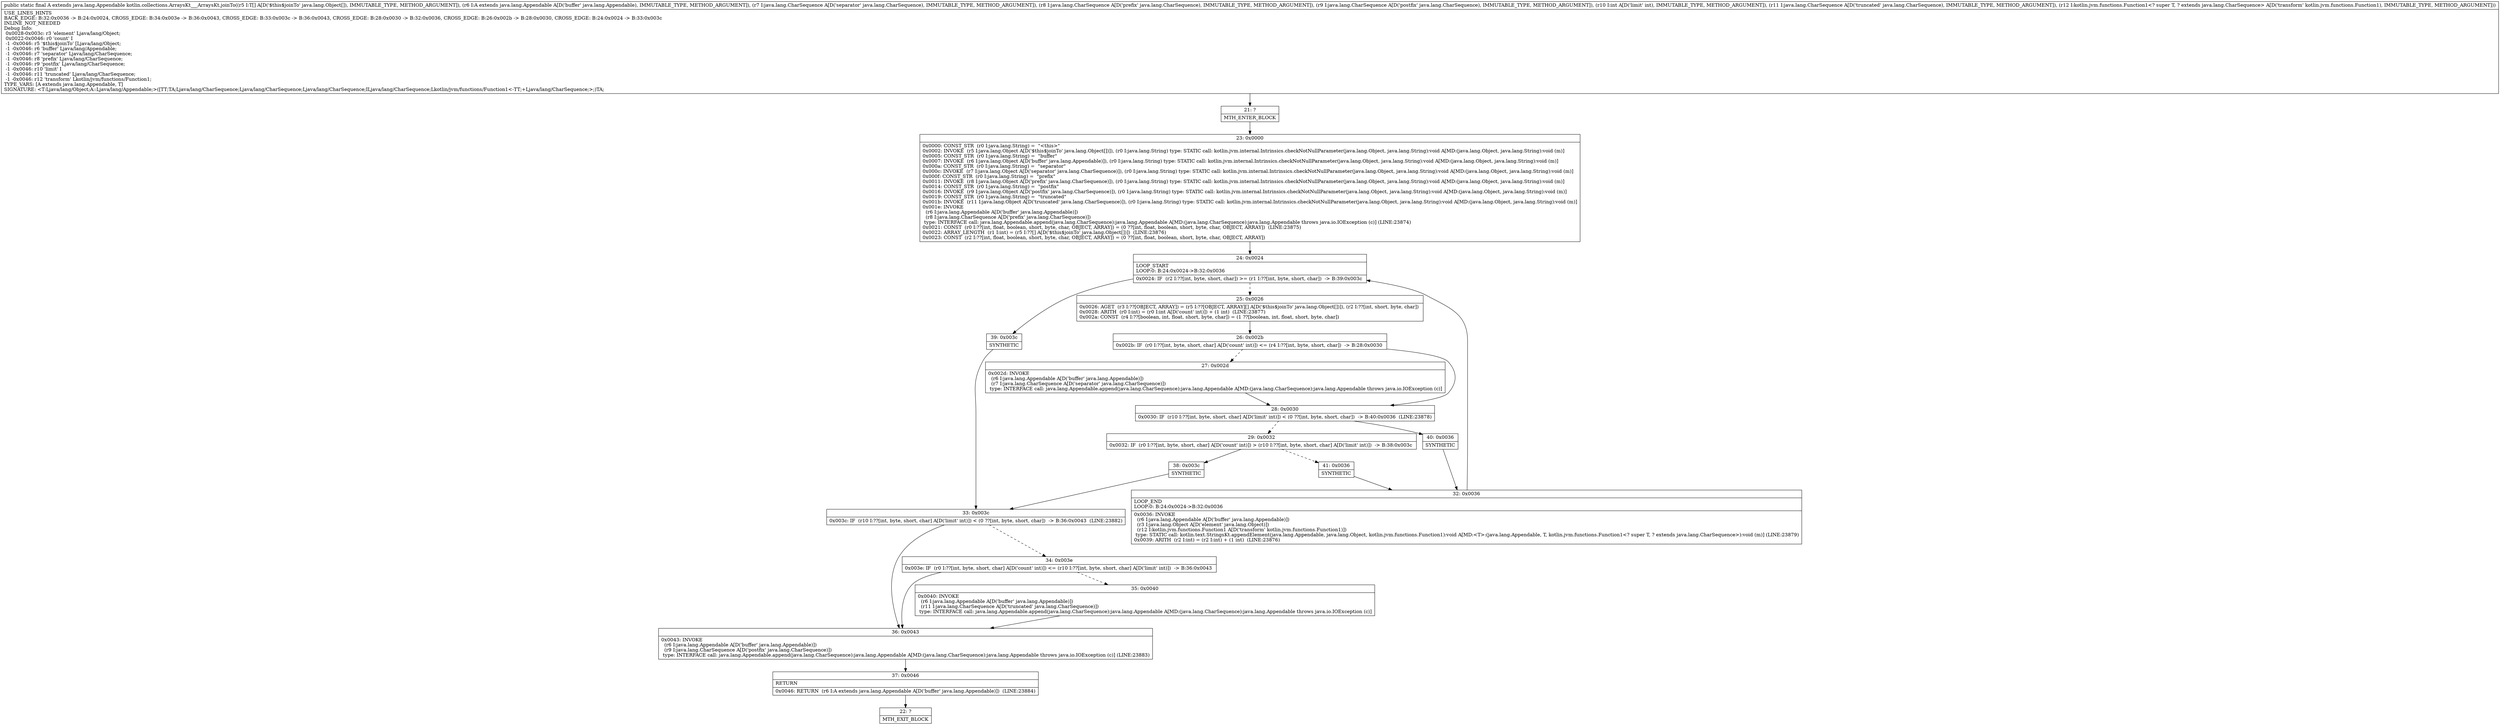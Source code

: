 digraph "CFG forkotlin.collections.ArraysKt___ArraysKt.joinTo([Ljava\/lang\/Object;Ljava\/lang\/Appendable;Ljava\/lang\/CharSequence;Ljava\/lang\/CharSequence;Ljava\/lang\/CharSequence;ILjava\/lang\/CharSequence;Lkotlin\/jvm\/functions\/Function1;)Ljava\/lang\/Appendable;" {
Node_21 [shape=record,label="{21\:\ ?|MTH_ENTER_BLOCK\l}"];
Node_23 [shape=record,label="{23\:\ 0x0000|0x0000: CONST_STR  (r0 I:java.lang.String) =  \"\<this\>\" \l0x0002: INVOKE  (r5 I:java.lang.Object A[D('$this$joinTo' java.lang.Object[])]), (r0 I:java.lang.String) type: STATIC call: kotlin.jvm.internal.Intrinsics.checkNotNullParameter(java.lang.Object, java.lang.String):void A[MD:(java.lang.Object, java.lang.String):void (m)]\l0x0005: CONST_STR  (r0 I:java.lang.String) =  \"buffer\" \l0x0007: INVOKE  (r6 I:java.lang.Object A[D('buffer' java.lang.Appendable)]), (r0 I:java.lang.String) type: STATIC call: kotlin.jvm.internal.Intrinsics.checkNotNullParameter(java.lang.Object, java.lang.String):void A[MD:(java.lang.Object, java.lang.String):void (m)]\l0x000a: CONST_STR  (r0 I:java.lang.String) =  \"separator\" \l0x000c: INVOKE  (r7 I:java.lang.Object A[D('separator' java.lang.CharSequence)]), (r0 I:java.lang.String) type: STATIC call: kotlin.jvm.internal.Intrinsics.checkNotNullParameter(java.lang.Object, java.lang.String):void A[MD:(java.lang.Object, java.lang.String):void (m)]\l0x000f: CONST_STR  (r0 I:java.lang.String) =  \"prefix\" \l0x0011: INVOKE  (r8 I:java.lang.Object A[D('prefix' java.lang.CharSequence)]), (r0 I:java.lang.String) type: STATIC call: kotlin.jvm.internal.Intrinsics.checkNotNullParameter(java.lang.Object, java.lang.String):void A[MD:(java.lang.Object, java.lang.String):void (m)]\l0x0014: CONST_STR  (r0 I:java.lang.String) =  \"postfix\" \l0x0016: INVOKE  (r9 I:java.lang.Object A[D('postfix' java.lang.CharSequence)]), (r0 I:java.lang.String) type: STATIC call: kotlin.jvm.internal.Intrinsics.checkNotNullParameter(java.lang.Object, java.lang.String):void A[MD:(java.lang.Object, java.lang.String):void (m)]\l0x0019: CONST_STR  (r0 I:java.lang.String) =  \"truncated\" \l0x001b: INVOKE  (r11 I:java.lang.Object A[D('truncated' java.lang.CharSequence)]), (r0 I:java.lang.String) type: STATIC call: kotlin.jvm.internal.Intrinsics.checkNotNullParameter(java.lang.Object, java.lang.String):void A[MD:(java.lang.Object, java.lang.String):void (m)]\l0x001e: INVOKE  \l  (r6 I:java.lang.Appendable A[D('buffer' java.lang.Appendable)])\l  (r8 I:java.lang.CharSequence A[D('prefix' java.lang.CharSequence)])\l type: INTERFACE call: java.lang.Appendable.append(java.lang.CharSequence):java.lang.Appendable A[MD:(java.lang.CharSequence):java.lang.Appendable throws java.io.IOException (c)] (LINE:23874)\l0x0021: CONST  (r0 I:??[int, float, boolean, short, byte, char, OBJECT, ARRAY]) = (0 ??[int, float, boolean, short, byte, char, OBJECT, ARRAY])  (LINE:23875)\l0x0022: ARRAY_LENGTH  (r1 I:int) = (r5 I:??[] A[D('$this$joinTo' java.lang.Object[])])  (LINE:23876)\l0x0023: CONST  (r2 I:??[int, float, boolean, short, byte, char, OBJECT, ARRAY]) = (0 ??[int, float, boolean, short, byte, char, OBJECT, ARRAY]) \l}"];
Node_24 [shape=record,label="{24\:\ 0x0024|LOOP_START\lLOOP:0: B:24:0x0024\-\>B:32:0x0036\l|0x0024: IF  (r2 I:??[int, byte, short, char]) \>= (r1 I:??[int, byte, short, char])  \-\> B:39:0x003c \l}"];
Node_25 [shape=record,label="{25\:\ 0x0026|0x0026: AGET  (r3 I:??[OBJECT, ARRAY]) = (r5 I:??[OBJECT, ARRAY][] A[D('$this$joinTo' java.lang.Object[])]), (r2 I:??[int, short, byte, char]) \l0x0028: ARITH  (r0 I:int) = (r0 I:int A[D('count' int)]) + (1 int)  (LINE:23877)\l0x002a: CONST  (r4 I:??[boolean, int, float, short, byte, char]) = (1 ??[boolean, int, float, short, byte, char]) \l}"];
Node_26 [shape=record,label="{26\:\ 0x002b|0x002b: IF  (r0 I:??[int, byte, short, char] A[D('count' int)]) \<= (r4 I:??[int, byte, short, char])  \-\> B:28:0x0030 \l}"];
Node_27 [shape=record,label="{27\:\ 0x002d|0x002d: INVOKE  \l  (r6 I:java.lang.Appendable A[D('buffer' java.lang.Appendable)])\l  (r7 I:java.lang.CharSequence A[D('separator' java.lang.CharSequence)])\l type: INTERFACE call: java.lang.Appendable.append(java.lang.CharSequence):java.lang.Appendable A[MD:(java.lang.CharSequence):java.lang.Appendable throws java.io.IOException (c)]\l}"];
Node_28 [shape=record,label="{28\:\ 0x0030|0x0030: IF  (r10 I:??[int, byte, short, char] A[D('limit' int)]) \< (0 ??[int, byte, short, char])  \-\> B:40:0x0036  (LINE:23878)\l}"];
Node_29 [shape=record,label="{29\:\ 0x0032|0x0032: IF  (r0 I:??[int, byte, short, char] A[D('count' int)]) \> (r10 I:??[int, byte, short, char] A[D('limit' int)])  \-\> B:38:0x003c \l}"];
Node_38 [shape=record,label="{38\:\ 0x003c|SYNTHETIC\l}"];
Node_33 [shape=record,label="{33\:\ 0x003c|0x003c: IF  (r10 I:??[int, byte, short, char] A[D('limit' int)]) \< (0 ??[int, byte, short, char])  \-\> B:36:0x0043  (LINE:23882)\l}"];
Node_34 [shape=record,label="{34\:\ 0x003e|0x003e: IF  (r0 I:??[int, byte, short, char] A[D('count' int)]) \<= (r10 I:??[int, byte, short, char] A[D('limit' int)])  \-\> B:36:0x0043 \l}"];
Node_35 [shape=record,label="{35\:\ 0x0040|0x0040: INVOKE  \l  (r6 I:java.lang.Appendable A[D('buffer' java.lang.Appendable)])\l  (r11 I:java.lang.CharSequence A[D('truncated' java.lang.CharSequence)])\l type: INTERFACE call: java.lang.Appendable.append(java.lang.CharSequence):java.lang.Appendable A[MD:(java.lang.CharSequence):java.lang.Appendable throws java.io.IOException (c)]\l}"];
Node_36 [shape=record,label="{36\:\ 0x0043|0x0043: INVOKE  \l  (r6 I:java.lang.Appendable A[D('buffer' java.lang.Appendable)])\l  (r9 I:java.lang.CharSequence A[D('postfix' java.lang.CharSequence)])\l type: INTERFACE call: java.lang.Appendable.append(java.lang.CharSequence):java.lang.Appendable A[MD:(java.lang.CharSequence):java.lang.Appendable throws java.io.IOException (c)] (LINE:23883)\l}"];
Node_37 [shape=record,label="{37\:\ 0x0046|RETURN\l|0x0046: RETURN  (r6 I:A extends java.lang.Appendable A[D('buffer' java.lang.Appendable)])  (LINE:23884)\l}"];
Node_22 [shape=record,label="{22\:\ ?|MTH_EXIT_BLOCK\l}"];
Node_41 [shape=record,label="{41\:\ 0x0036|SYNTHETIC\l}"];
Node_32 [shape=record,label="{32\:\ 0x0036|LOOP_END\lLOOP:0: B:24:0x0024\-\>B:32:0x0036\l|0x0036: INVOKE  \l  (r6 I:java.lang.Appendable A[D('buffer' java.lang.Appendable)])\l  (r3 I:java.lang.Object A[D('element' java.lang.Object)])\l  (r12 I:kotlin.jvm.functions.Function1 A[D('transform' kotlin.jvm.functions.Function1)])\l type: STATIC call: kotlin.text.StringsKt.appendElement(java.lang.Appendable, java.lang.Object, kotlin.jvm.functions.Function1):void A[MD:\<T\>:(java.lang.Appendable, T, kotlin.jvm.functions.Function1\<? super T, ? extends java.lang.CharSequence\>):void (m)] (LINE:23879)\l0x0039: ARITH  (r2 I:int) = (r2 I:int) + (1 int)  (LINE:23876)\l}"];
Node_40 [shape=record,label="{40\:\ 0x0036|SYNTHETIC\l}"];
Node_39 [shape=record,label="{39\:\ 0x003c|SYNTHETIC\l}"];
MethodNode[shape=record,label="{public static final A extends java.lang.Appendable kotlin.collections.ArraysKt___ArraysKt.joinTo((r5 I:T[] A[D('$this$joinTo' java.lang.Object[]), IMMUTABLE_TYPE, METHOD_ARGUMENT]), (r6 I:A extends java.lang.Appendable A[D('buffer' java.lang.Appendable), IMMUTABLE_TYPE, METHOD_ARGUMENT]), (r7 I:java.lang.CharSequence A[D('separator' java.lang.CharSequence), IMMUTABLE_TYPE, METHOD_ARGUMENT]), (r8 I:java.lang.CharSequence A[D('prefix' java.lang.CharSequence), IMMUTABLE_TYPE, METHOD_ARGUMENT]), (r9 I:java.lang.CharSequence A[D('postfix' java.lang.CharSequence), IMMUTABLE_TYPE, METHOD_ARGUMENT]), (r10 I:int A[D('limit' int), IMMUTABLE_TYPE, METHOD_ARGUMENT]), (r11 I:java.lang.CharSequence A[D('truncated' java.lang.CharSequence), IMMUTABLE_TYPE, METHOD_ARGUMENT]), (r12 I:kotlin.jvm.functions.Function1\<? super T, ? extends java.lang.CharSequence\> A[D('transform' kotlin.jvm.functions.Function1), IMMUTABLE_TYPE, METHOD_ARGUMENT]))  | USE_LINES_HINTS\lBACK_EDGE: B:32:0x0036 \-\> B:24:0x0024, CROSS_EDGE: B:34:0x003e \-\> B:36:0x0043, CROSS_EDGE: B:33:0x003c \-\> B:36:0x0043, CROSS_EDGE: B:28:0x0030 \-\> B:32:0x0036, CROSS_EDGE: B:26:0x002b \-\> B:28:0x0030, CROSS_EDGE: B:24:0x0024 \-\> B:33:0x003c\lINLINE_NOT_NEEDED\lDebug Info:\l  0x0028\-0x003c: r3 'element' Ljava\/lang\/Object;\l  0x0022\-0x0046: r0 'count' I\l  \-1 \-0x0046: r5 '$this$joinTo' [Ljava\/lang\/Object;\l  \-1 \-0x0046: r6 'buffer' Ljava\/lang\/Appendable;\l  \-1 \-0x0046: r7 'separator' Ljava\/lang\/CharSequence;\l  \-1 \-0x0046: r8 'prefix' Ljava\/lang\/CharSequence;\l  \-1 \-0x0046: r9 'postfix' Ljava\/lang\/CharSequence;\l  \-1 \-0x0046: r10 'limit' I\l  \-1 \-0x0046: r11 'truncated' Ljava\/lang\/CharSequence;\l  \-1 \-0x0046: r12 'transform' Lkotlin\/jvm\/functions\/Function1;\lTYPE_VARS: [A extends java.lang.Appendable, T]\lSIGNATURE: \<T:Ljava\/lang\/Object;A::Ljava\/lang\/Appendable;\>([TT;TA;Ljava\/lang\/CharSequence;Ljava\/lang\/CharSequence;Ljava\/lang\/CharSequence;ILjava\/lang\/CharSequence;Lkotlin\/jvm\/functions\/Function1\<\-TT;+Ljava\/lang\/CharSequence;\>;)TA;\l}"];
MethodNode -> Node_21;Node_21 -> Node_23;
Node_23 -> Node_24;
Node_24 -> Node_25[style=dashed];
Node_24 -> Node_39;
Node_25 -> Node_26;
Node_26 -> Node_27[style=dashed];
Node_26 -> Node_28;
Node_27 -> Node_28;
Node_28 -> Node_29[style=dashed];
Node_28 -> Node_40;
Node_29 -> Node_38;
Node_29 -> Node_41[style=dashed];
Node_38 -> Node_33;
Node_33 -> Node_34[style=dashed];
Node_33 -> Node_36;
Node_34 -> Node_35[style=dashed];
Node_34 -> Node_36;
Node_35 -> Node_36;
Node_36 -> Node_37;
Node_37 -> Node_22;
Node_41 -> Node_32;
Node_32 -> Node_24;
Node_40 -> Node_32;
Node_39 -> Node_33;
}

